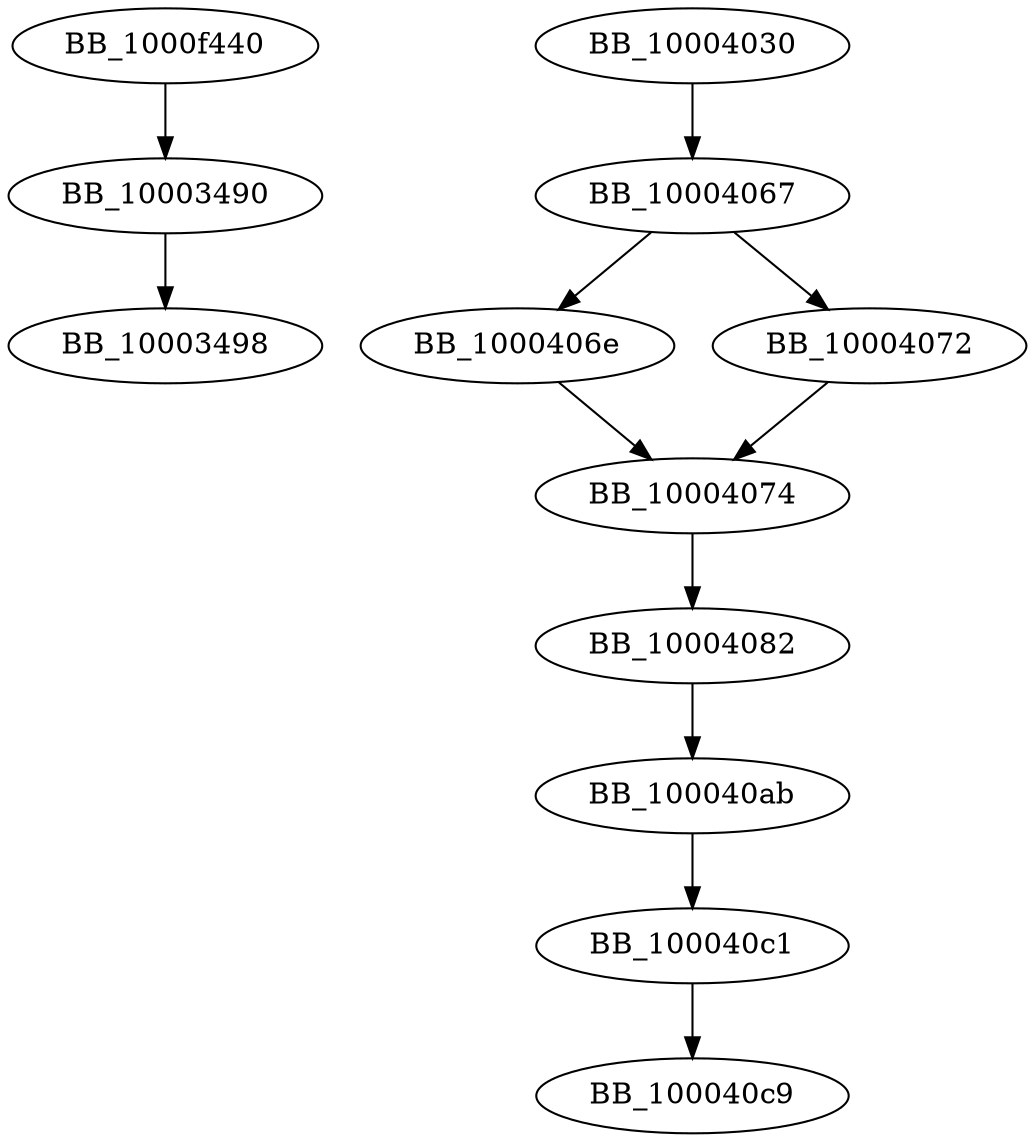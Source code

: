 DiGraph sub_10004030{
BB_10003490->BB_10003498
BB_10004030->BB_10004067
BB_10004067->BB_1000406e
BB_10004067->BB_10004072
BB_1000406e->BB_10004074
BB_10004072->BB_10004074
BB_10004074->BB_10004082
BB_10004082->BB_100040ab
BB_100040ab->BB_100040c1
BB_100040c1->BB_100040c9
BB_1000f440->BB_10003490
}
